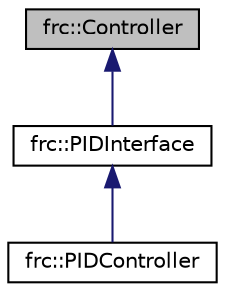 digraph "frc::Controller"
{
  edge [fontname="Helvetica",fontsize="10",labelfontname="Helvetica",labelfontsize="10"];
  node [fontname="Helvetica",fontsize="10",shape=record];
  Node1 [label="frc::Controller",height=0.2,width=0.4,color="black", fillcolor="grey75", style="filled", fontcolor="black"];
  Node1 -> Node2 [dir="back",color="midnightblue",fontsize="10",style="solid",fontname="Helvetica"];
  Node2 [label="frc::PIDInterface",height=0.2,width=0.4,color="black", fillcolor="white", style="filled",URL="$classfrc_1_1PIDInterface.html"];
  Node2 -> Node3 [dir="back",color="midnightblue",fontsize="10",style="solid",fontname="Helvetica"];
  Node3 [label="frc::PIDController",height=0.2,width=0.4,color="black", fillcolor="white", style="filled",URL="$classfrc_1_1PIDController.html",tooltip="Class implements a PID Control Loop. "];
}
